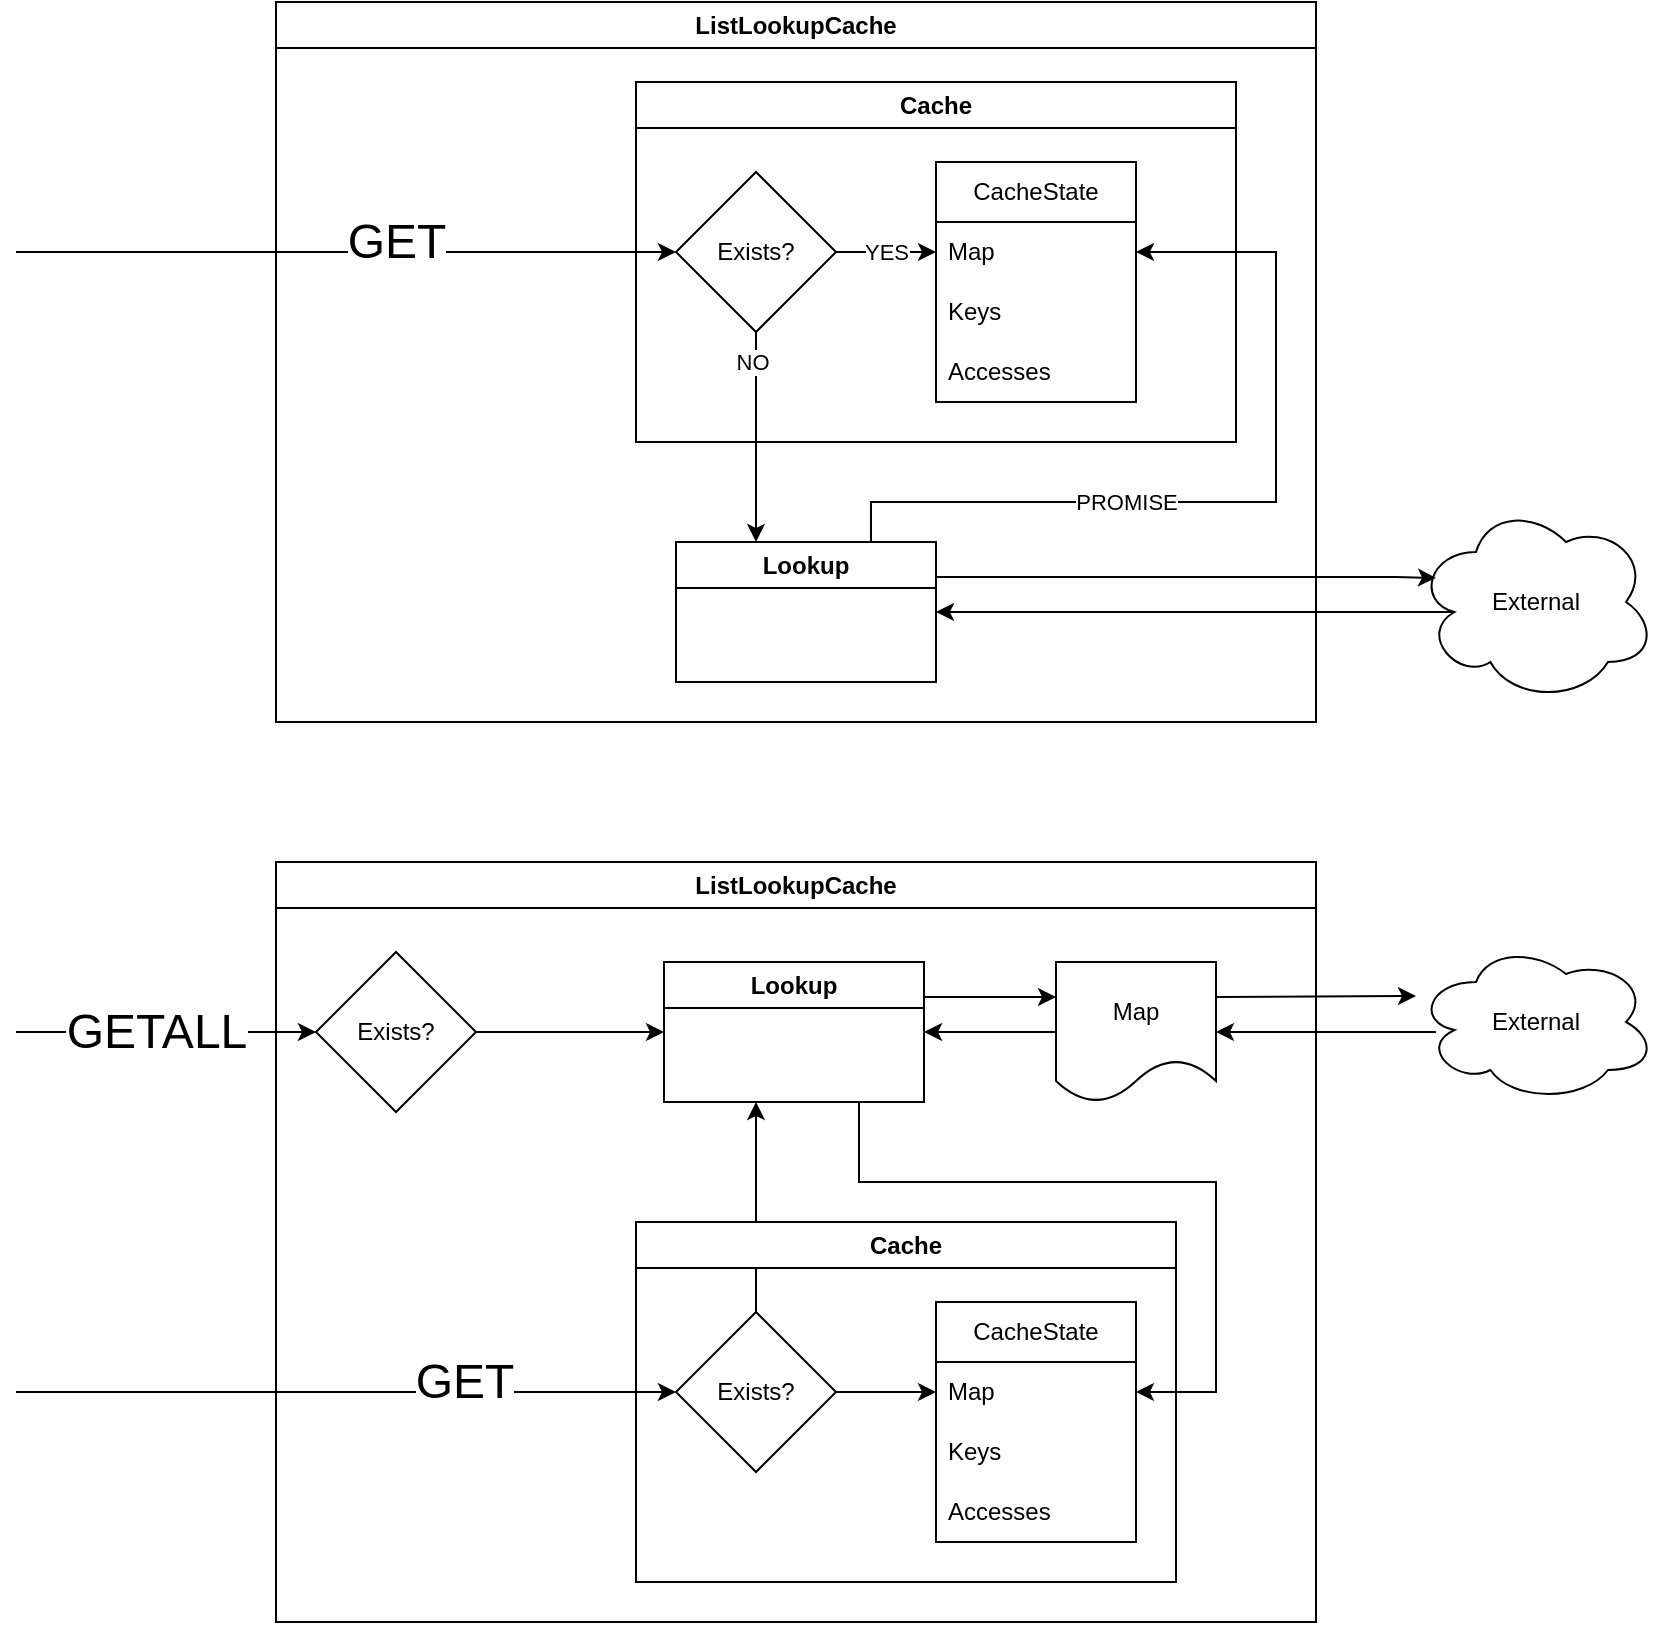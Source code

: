 <mxfile version="21.1.2" type="github">
  <diagram id="prtHgNgQTEPvFCAcTncT" name="Page-1">
    <mxGraphModel dx="1367" dy="649" grid="1" gridSize="10" guides="1" tooltips="1" connect="1" arrows="1" fold="1" page="1" pageScale="1" pageWidth="827" pageHeight="1169" math="0" shadow="0">
      <root>
        <mxCell id="0" />
        <mxCell id="1" parent="0" />
        <mxCell id="WvfnBEPjAD18mNaexyHV-9" value="ListLookupCache" style="swimlane;whiteSpace=wrap;html=1;" vertex="1" parent="1">
          <mxGeometry x="220" y="150" width="520" height="360" as="geometry" />
        </mxCell>
        <mxCell id="WvfnBEPjAD18mNaexyHV-28" value="" style="edgeStyle=orthogonalEdgeStyle;rounded=0;orthogonalLoop=1;jettySize=auto;html=1;exitX=0.5;exitY=1;exitDx=0;exitDy=0;" edge="1" parent="WvfnBEPjAD18mNaexyHV-9" source="WvfnBEPjAD18mNaexyHV-33">
          <mxGeometry relative="1" as="geometry">
            <mxPoint x="240" y="270" as="targetPoint" />
            <Array as="points" />
          </mxGeometry>
        </mxCell>
        <mxCell id="WvfnBEPjAD18mNaexyHV-72" value="NO" style="edgeLabel;html=1;align=center;verticalAlign=middle;resizable=0;points=[];" vertex="1" connectable="0" parent="WvfnBEPjAD18mNaexyHV-28">
          <mxGeometry x="-0.719" y="-2" relative="1" as="geometry">
            <mxPoint as="offset" />
          </mxGeometry>
        </mxCell>
        <mxCell id="WvfnBEPjAD18mNaexyHV-15" value="Cache" style="swimlane;whiteSpace=wrap;html=1;" vertex="1" parent="WvfnBEPjAD18mNaexyHV-9">
          <mxGeometry x="180" y="40" width="300" height="180" as="geometry" />
        </mxCell>
        <mxCell id="WvfnBEPjAD18mNaexyHV-16" value="CacheState" style="swimlane;fontStyle=0;childLayout=stackLayout;horizontal=1;startSize=30;horizontalStack=0;resizeParent=1;resizeParentMax=0;resizeLast=0;collapsible=1;marginBottom=0;whiteSpace=wrap;html=1;" vertex="1" parent="WvfnBEPjAD18mNaexyHV-15">
          <mxGeometry x="150" y="40" width="100" height="120" as="geometry" />
        </mxCell>
        <mxCell id="WvfnBEPjAD18mNaexyHV-17" value="Map" style="text;strokeColor=none;fillColor=none;align=left;verticalAlign=middle;spacingLeft=4;spacingRight=4;overflow=hidden;points=[[0,0.5],[1,0.5]];portConstraint=eastwest;rotatable=0;whiteSpace=wrap;html=1;" vertex="1" parent="WvfnBEPjAD18mNaexyHV-16">
          <mxGeometry y="30" width="100" height="30" as="geometry" />
        </mxCell>
        <mxCell id="WvfnBEPjAD18mNaexyHV-18" value="Keys" style="text;strokeColor=none;fillColor=none;align=left;verticalAlign=middle;spacingLeft=4;spacingRight=4;overflow=hidden;points=[[0,0.5],[1,0.5]];portConstraint=eastwest;rotatable=0;whiteSpace=wrap;html=1;" vertex="1" parent="WvfnBEPjAD18mNaexyHV-16">
          <mxGeometry y="60" width="100" height="30" as="geometry" />
        </mxCell>
        <mxCell id="WvfnBEPjAD18mNaexyHV-19" value="Accesses" style="text;strokeColor=none;fillColor=none;align=left;verticalAlign=middle;spacingLeft=4;spacingRight=4;overflow=hidden;points=[[0,0.5],[1,0.5]];portConstraint=eastwest;rotatable=0;whiteSpace=wrap;html=1;" vertex="1" parent="WvfnBEPjAD18mNaexyHV-16">
          <mxGeometry y="90" width="100" height="30" as="geometry" />
        </mxCell>
        <mxCell id="WvfnBEPjAD18mNaexyHV-35" value="YES" style="edgeStyle=orthogonalEdgeStyle;rounded=0;orthogonalLoop=1;jettySize=auto;html=1;entryX=0;entryY=0.5;entryDx=0;entryDy=0;" edge="1" parent="WvfnBEPjAD18mNaexyHV-15" source="WvfnBEPjAD18mNaexyHV-33" target="WvfnBEPjAD18mNaexyHV-17">
          <mxGeometry relative="1" as="geometry" />
        </mxCell>
        <mxCell id="WvfnBEPjAD18mNaexyHV-33" value="Exists?" style="rhombus;whiteSpace=wrap;html=1;" vertex="1" parent="WvfnBEPjAD18mNaexyHV-15">
          <mxGeometry x="20" y="45" width="80" height="80" as="geometry" />
        </mxCell>
        <mxCell id="WvfnBEPjAD18mNaexyHV-25" value="" style="edgeStyle=orthogonalEdgeStyle;rounded=0;orthogonalLoop=1;jettySize=auto;html=1;entryX=1;entryY=0.5;entryDx=0;entryDy=0;exitX=0.75;exitY=0;exitDx=0;exitDy=0;" edge="1" parent="WvfnBEPjAD18mNaexyHV-9" source="WvfnBEPjAD18mNaexyHV-41" target="WvfnBEPjAD18mNaexyHV-17">
          <mxGeometry relative="1" as="geometry">
            <mxPoint x="300" y="100" as="sourcePoint" />
            <mxPoint x="520" y="100" as="targetPoint" />
            <Array as="points">
              <mxPoint x="298" y="250" />
              <mxPoint x="500" y="250" />
              <mxPoint x="500" y="125" />
            </Array>
          </mxGeometry>
        </mxCell>
        <mxCell id="WvfnBEPjAD18mNaexyHV-75" value="PROMISE" style="edgeLabel;html=1;align=center;verticalAlign=middle;resizable=0;points=[];" vertex="1" connectable="0" parent="WvfnBEPjAD18mNaexyHV-25">
          <mxGeometry x="-0.293" relative="1" as="geometry">
            <mxPoint as="offset" />
          </mxGeometry>
        </mxCell>
        <mxCell id="WvfnBEPjAD18mNaexyHV-31" style="edgeStyle=orthogonalEdgeStyle;rounded=0;orthogonalLoop=1;jettySize=auto;html=1;entryX=0;entryY=0.5;entryDx=0;entryDy=0;" edge="1" parent="WvfnBEPjAD18mNaexyHV-9" target="WvfnBEPjAD18mNaexyHV-33">
          <mxGeometry relative="1" as="geometry">
            <mxPoint x="-130" y="125" as="sourcePoint" />
            <Array as="points">
              <mxPoint x="60" y="125" />
            </Array>
          </mxGeometry>
        </mxCell>
        <mxCell id="WvfnBEPjAD18mNaexyHV-32" value="GET" style="edgeLabel;html=1;align=center;verticalAlign=middle;resizable=0;points=[];fontSize=24;" vertex="1" connectable="0" parent="WvfnBEPjAD18mNaexyHV-31">
          <mxGeometry x="0.467" relative="1" as="geometry">
            <mxPoint x="-52" y="-5" as="offset" />
          </mxGeometry>
        </mxCell>
        <mxCell id="WvfnBEPjAD18mNaexyHV-41" value="Lookup" style="swimlane;whiteSpace=wrap;html=1;" vertex="1" parent="WvfnBEPjAD18mNaexyHV-9">
          <mxGeometry x="200" y="270" width="130" height="70" as="geometry" />
        </mxCell>
        <mxCell id="WvfnBEPjAD18mNaexyHV-40" value="External" style="ellipse;shape=cloud;whiteSpace=wrap;html=1;" vertex="1" parent="1">
          <mxGeometry x="790" y="400" width="120" height="100" as="geometry" />
        </mxCell>
        <mxCell id="WvfnBEPjAD18mNaexyHV-49" value="ListLookupCache" style="swimlane;whiteSpace=wrap;html=1;" vertex="1" parent="1">
          <mxGeometry x="220" y="580" width="520" height="380" as="geometry" />
        </mxCell>
        <mxCell id="WvfnBEPjAD18mNaexyHV-50" value="" style="edgeStyle=orthogonalEdgeStyle;rounded=0;orthogonalLoop=1;jettySize=auto;html=1;exitX=0.5;exitY=0;exitDx=0;exitDy=0;" edge="1" parent="WvfnBEPjAD18mNaexyHV-49" source="WvfnBEPjAD18mNaexyHV-57">
          <mxGeometry relative="1" as="geometry">
            <mxPoint x="240" y="120" as="targetPoint" />
            <Array as="points">
              <mxPoint x="240" y="160" />
              <mxPoint x="240" y="160" />
            </Array>
          </mxGeometry>
        </mxCell>
        <mxCell id="WvfnBEPjAD18mNaexyHV-51" value="Cache" style="swimlane;whiteSpace=wrap;html=1;" vertex="1" parent="WvfnBEPjAD18mNaexyHV-49">
          <mxGeometry x="180" y="180" width="270" height="180" as="geometry" />
        </mxCell>
        <mxCell id="WvfnBEPjAD18mNaexyHV-52" value="CacheState" style="swimlane;fontStyle=0;childLayout=stackLayout;horizontal=1;startSize=30;horizontalStack=0;resizeParent=1;resizeParentMax=0;resizeLast=0;collapsible=1;marginBottom=0;whiteSpace=wrap;html=1;" vertex="1" parent="WvfnBEPjAD18mNaexyHV-51">
          <mxGeometry x="150" y="40" width="100" height="120" as="geometry" />
        </mxCell>
        <mxCell id="WvfnBEPjAD18mNaexyHV-53" value="Map" style="text;strokeColor=none;fillColor=none;align=left;verticalAlign=middle;spacingLeft=4;spacingRight=4;overflow=hidden;points=[[0,0.5],[1,0.5]];portConstraint=eastwest;rotatable=0;whiteSpace=wrap;html=1;" vertex="1" parent="WvfnBEPjAD18mNaexyHV-52">
          <mxGeometry y="30" width="100" height="30" as="geometry" />
        </mxCell>
        <mxCell id="WvfnBEPjAD18mNaexyHV-54" value="Keys" style="text;strokeColor=none;fillColor=none;align=left;verticalAlign=middle;spacingLeft=4;spacingRight=4;overflow=hidden;points=[[0,0.5],[1,0.5]];portConstraint=eastwest;rotatable=0;whiteSpace=wrap;html=1;" vertex="1" parent="WvfnBEPjAD18mNaexyHV-52">
          <mxGeometry y="60" width="100" height="30" as="geometry" />
        </mxCell>
        <mxCell id="WvfnBEPjAD18mNaexyHV-55" value="Accesses" style="text;strokeColor=none;fillColor=none;align=left;verticalAlign=middle;spacingLeft=4;spacingRight=4;overflow=hidden;points=[[0,0.5],[1,0.5]];portConstraint=eastwest;rotatable=0;whiteSpace=wrap;html=1;" vertex="1" parent="WvfnBEPjAD18mNaexyHV-52">
          <mxGeometry y="90" width="100" height="30" as="geometry" />
        </mxCell>
        <mxCell id="WvfnBEPjAD18mNaexyHV-56" style="edgeStyle=orthogonalEdgeStyle;rounded=0;orthogonalLoop=1;jettySize=auto;html=1;entryX=0;entryY=0.5;entryDx=0;entryDy=0;" edge="1" parent="WvfnBEPjAD18mNaexyHV-51" source="WvfnBEPjAD18mNaexyHV-57" target="WvfnBEPjAD18mNaexyHV-53">
          <mxGeometry relative="1" as="geometry" />
        </mxCell>
        <mxCell id="WvfnBEPjAD18mNaexyHV-57" value="Exists?" style="rhombus;whiteSpace=wrap;html=1;" vertex="1" parent="WvfnBEPjAD18mNaexyHV-51">
          <mxGeometry x="20" y="45" width="80" height="80" as="geometry" />
        </mxCell>
        <mxCell id="WvfnBEPjAD18mNaexyHV-58" value="" style="edgeStyle=orthogonalEdgeStyle;rounded=0;orthogonalLoop=1;jettySize=auto;html=1;entryX=1;entryY=0.5;entryDx=0;entryDy=0;exitX=0.75;exitY=1;exitDx=0;exitDy=0;" edge="1" parent="WvfnBEPjAD18mNaexyHV-49" source="WvfnBEPjAD18mNaexyHV-64" target="WvfnBEPjAD18mNaexyHV-53">
          <mxGeometry relative="1" as="geometry">
            <mxPoint x="300" y="100" as="sourcePoint" />
            <mxPoint x="520" y="100" as="targetPoint" />
            <Array as="points">
              <mxPoint x="292" y="160" />
              <mxPoint x="470" y="160" />
              <mxPoint x="470" y="265" />
            </Array>
          </mxGeometry>
        </mxCell>
        <mxCell id="WvfnBEPjAD18mNaexyHV-59" style="edgeStyle=orthogonalEdgeStyle;rounded=0;orthogonalLoop=1;jettySize=auto;html=1;entryX=0;entryY=0.5;entryDx=0;entryDy=0;" edge="1" parent="WvfnBEPjAD18mNaexyHV-49" target="WvfnBEPjAD18mNaexyHV-57">
          <mxGeometry relative="1" as="geometry">
            <mxPoint x="-130" y="265" as="sourcePoint" />
            <Array as="points">
              <mxPoint x="60" y="265" />
            </Array>
          </mxGeometry>
        </mxCell>
        <mxCell id="WvfnBEPjAD18mNaexyHV-60" value="GET" style="edgeLabel;html=1;align=center;verticalAlign=middle;resizable=0;points=[];fontSize=24;" vertex="1" connectable="0" parent="WvfnBEPjAD18mNaexyHV-59">
          <mxGeometry x="0.467" relative="1" as="geometry">
            <mxPoint x="-18" y="-5" as="offset" />
          </mxGeometry>
        </mxCell>
        <mxCell id="WvfnBEPjAD18mNaexyHV-61" style="edgeStyle=orthogonalEdgeStyle;rounded=0;orthogonalLoop=1;jettySize=auto;html=1;exitX=1;exitY=0.5;exitDx=0;exitDy=0;entryX=0;entryY=0.5;entryDx=0;entryDy=0;" edge="1" parent="WvfnBEPjAD18mNaexyHV-49" source="WvfnBEPjAD18mNaexyHV-62" target="WvfnBEPjAD18mNaexyHV-64">
          <mxGeometry relative="1" as="geometry">
            <mxPoint x="180" y="100" as="targetPoint" />
          </mxGeometry>
        </mxCell>
        <mxCell id="WvfnBEPjAD18mNaexyHV-62" value="Exists?" style="rhombus;whiteSpace=wrap;html=1;" vertex="1" parent="WvfnBEPjAD18mNaexyHV-49">
          <mxGeometry x="20" y="45" width="80" height="80" as="geometry" />
        </mxCell>
        <mxCell id="WvfnBEPjAD18mNaexyHV-63" style="edgeStyle=orthogonalEdgeStyle;rounded=0;orthogonalLoop=1;jettySize=auto;html=1;exitX=1;exitY=0.25;exitDx=0;exitDy=0;entryX=0;entryY=0.25;entryDx=0;entryDy=0;" edge="1" parent="WvfnBEPjAD18mNaexyHV-49" source="WvfnBEPjAD18mNaexyHV-64" target="WvfnBEPjAD18mNaexyHV-66">
          <mxGeometry relative="1" as="geometry" />
        </mxCell>
        <mxCell id="WvfnBEPjAD18mNaexyHV-64" value="Lookup" style="swimlane;whiteSpace=wrap;html=1;" vertex="1" parent="WvfnBEPjAD18mNaexyHV-49">
          <mxGeometry x="194" y="50" width="130" height="70" as="geometry" />
        </mxCell>
        <mxCell id="WvfnBEPjAD18mNaexyHV-65" style="edgeStyle=orthogonalEdgeStyle;rounded=0;orthogonalLoop=1;jettySize=auto;html=1;exitX=0;exitY=0.5;exitDx=0;exitDy=0;entryX=1;entryY=0.5;entryDx=0;entryDy=0;" edge="1" parent="WvfnBEPjAD18mNaexyHV-49" source="WvfnBEPjAD18mNaexyHV-66" target="WvfnBEPjAD18mNaexyHV-64">
          <mxGeometry relative="1" as="geometry" />
        </mxCell>
        <mxCell id="WvfnBEPjAD18mNaexyHV-66" value="Map" style="shape=document;whiteSpace=wrap;html=1;boundedLbl=1;" vertex="1" parent="WvfnBEPjAD18mNaexyHV-49">
          <mxGeometry x="390" y="50" width="80" height="70" as="geometry" />
        </mxCell>
        <mxCell id="WvfnBEPjAD18mNaexyHV-67" value="" style="endArrow=classic;html=1;rounded=0;entryX=0;entryY=0.5;entryDx=0;entryDy=0;" edge="1" parent="1" target="WvfnBEPjAD18mNaexyHV-62">
          <mxGeometry width="50" height="50" relative="1" as="geometry">
            <mxPoint x="90" y="665" as="sourcePoint" />
            <mxPoint x="440" y="740" as="targetPoint" />
          </mxGeometry>
        </mxCell>
        <mxCell id="WvfnBEPjAD18mNaexyHV-68" value="GETALL" style="edgeLabel;html=1;align=center;verticalAlign=middle;resizable=0;points=[];fontSize=24;" vertex="1" connectable="0" parent="WvfnBEPjAD18mNaexyHV-67">
          <mxGeometry x="0.243" y="-3" relative="1" as="geometry">
            <mxPoint x="-23" y="-3" as="offset" />
          </mxGeometry>
        </mxCell>
        <mxCell id="WvfnBEPjAD18mNaexyHV-69" style="edgeStyle=orthogonalEdgeStyle;rounded=0;orthogonalLoop=1;jettySize=auto;html=1;entryX=1;entryY=0.5;entryDx=0;entryDy=0;exitX=0.083;exitY=0.563;exitDx=0;exitDy=0;exitPerimeter=0;" edge="1" parent="1" source="WvfnBEPjAD18mNaexyHV-70" target="WvfnBEPjAD18mNaexyHV-66">
          <mxGeometry relative="1" as="geometry">
            <mxPoint x="780" y="665" as="sourcePoint" />
          </mxGeometry>
        </mxCell>
        <mxCell id="WvfnBEPjAD18mNaexyHV-70" value="External" style="ellipse;shape=cloud;whiteSpace=wrap;html=1;" vertex="1" parent="1">
          <mxGeometry x="790" y="620" width="120" height="80" as="geometry" />
        </mxCell>
        <mxCell id="WvfnBEPjAD18mNaexyHV-71" style="edgeStyle=orthogonalEdgeStyle;rounded=0;orthogonalLoop=1;jettySize=auto;html=1;exitX=1;exitY=0.25;exitDx=0;exitDy=0;" edge="1" parent="1" source="WvfnBEPjAD18mNaexyHV-66">
          <mxGeometry relative="1" as="geometry">
            <mxPoint x="790" y="647" as="targetPoint" />
          </mxGeometry>
        </mxCell>
        <mxCell id="WvfnBEPjAD18mNaexyHV-45" style="edgeStyle=orthogonalEdgeStyle;rounded=0;orthogonalLoop=1;jettySize=auto;html=1;exitX=1;exitY=0.25;exitDx=0;exitDy=0;" edge="1" parent="1" source="WvfnBEPjAD18mNaexyHV-41">
          <mxGeometry relative="1" as="geometry">
            <mxPoint x="800" y="438" as="targetPoint" />
            <Array as="points">
              <mxPoint x="780" y="438" />
            </Array>
          </mxGeometry>
        </mxCell>
        <mxCell id="WvfnBEPjAD18mNaexyHV-46" style="edgeStyle=orthogonalEdgeStyle;rounded=0;orthogonalLoop=1;jettySize=auto;html=1;entryX=1;entryY=0.5;entryDx=0;entryDy=0;exitX=0.16;exitY=0.55;exitDx=0;exitDy=0;exitPerimeter=0;" edge="1" parent="1" source="WvfnBEPjAD18mNaexyHV-40" target="WvfnBEPjAD18mNaexyHV-41">
          <mxGeometry relative="1" as="geometry">
            <mxPoint x="780" y="455" as="sourcePoint" />
          </mxGeometry>
        </mxCell>
      </root>
    </mxGraphModel>
  </diagram>
</mxfile>
